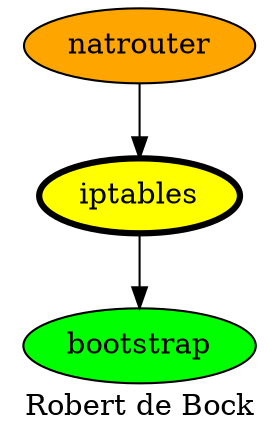 digraph PhiloDilemma {
  label = "Robert de Bock" ;
  overlap=false
  {
    bootstrap [fillcolor=green style=filled]
    iptables [fillcolor=yellow style=filled penwidth=3]
    natrouter [fillcolor=orange style=filled]
  }
  iptables -> bootstrap
  natrouter -> iptables
}

